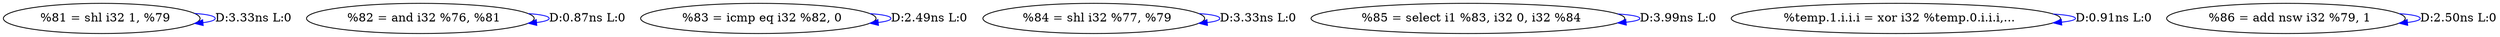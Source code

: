 digraph {
Node0x36d3e50[label="  %81 = shl i32 1, %79"];
Node0x36d3e50 -> Node0x36d3e50[label="D:3.33ns L:0",color=blue];
Node0x36d3f30[label="  %82 = and i32 %76, %81"];
Node0x36d3f30 -> Node0x36d3f30[label="D:0.87ns L:0",color=blue];
Node0x36d4010[label="  %83 = icmp eq i32 %82, 0"];
Node0x36d4010 -> Node0x36d4010[label="D:2.49ns L:0",color=blue];
Node0x36d40f0[label="  %84 = shl i32 %77, %79"];
Node0x36d40f0 -> Node0x36d40f0[label="D:3.33ns L:0",color=blue];
Node0x36d41d0[label="  %85 = select i1 %83, i32 0, i32 %84"];
Node0x36d41d0 -> Node0x36d41d0[label="D:3.99ns L:0",color=blue];
Node0x36d42b0[label="  %temp.1.i.i.i = xor i32 %temp.0.i.i.i,..."];
Node0x36d42b0 -> Node0x36d42b0[label="D:0.91ns L:0",color=blue];
Node0x36d4390[label="  %86 = add nsw i32 %79, 1"];
Node0x36d4390 -> Node0x36d4390[label="D:2.50ns L:0",color=blue];
}
